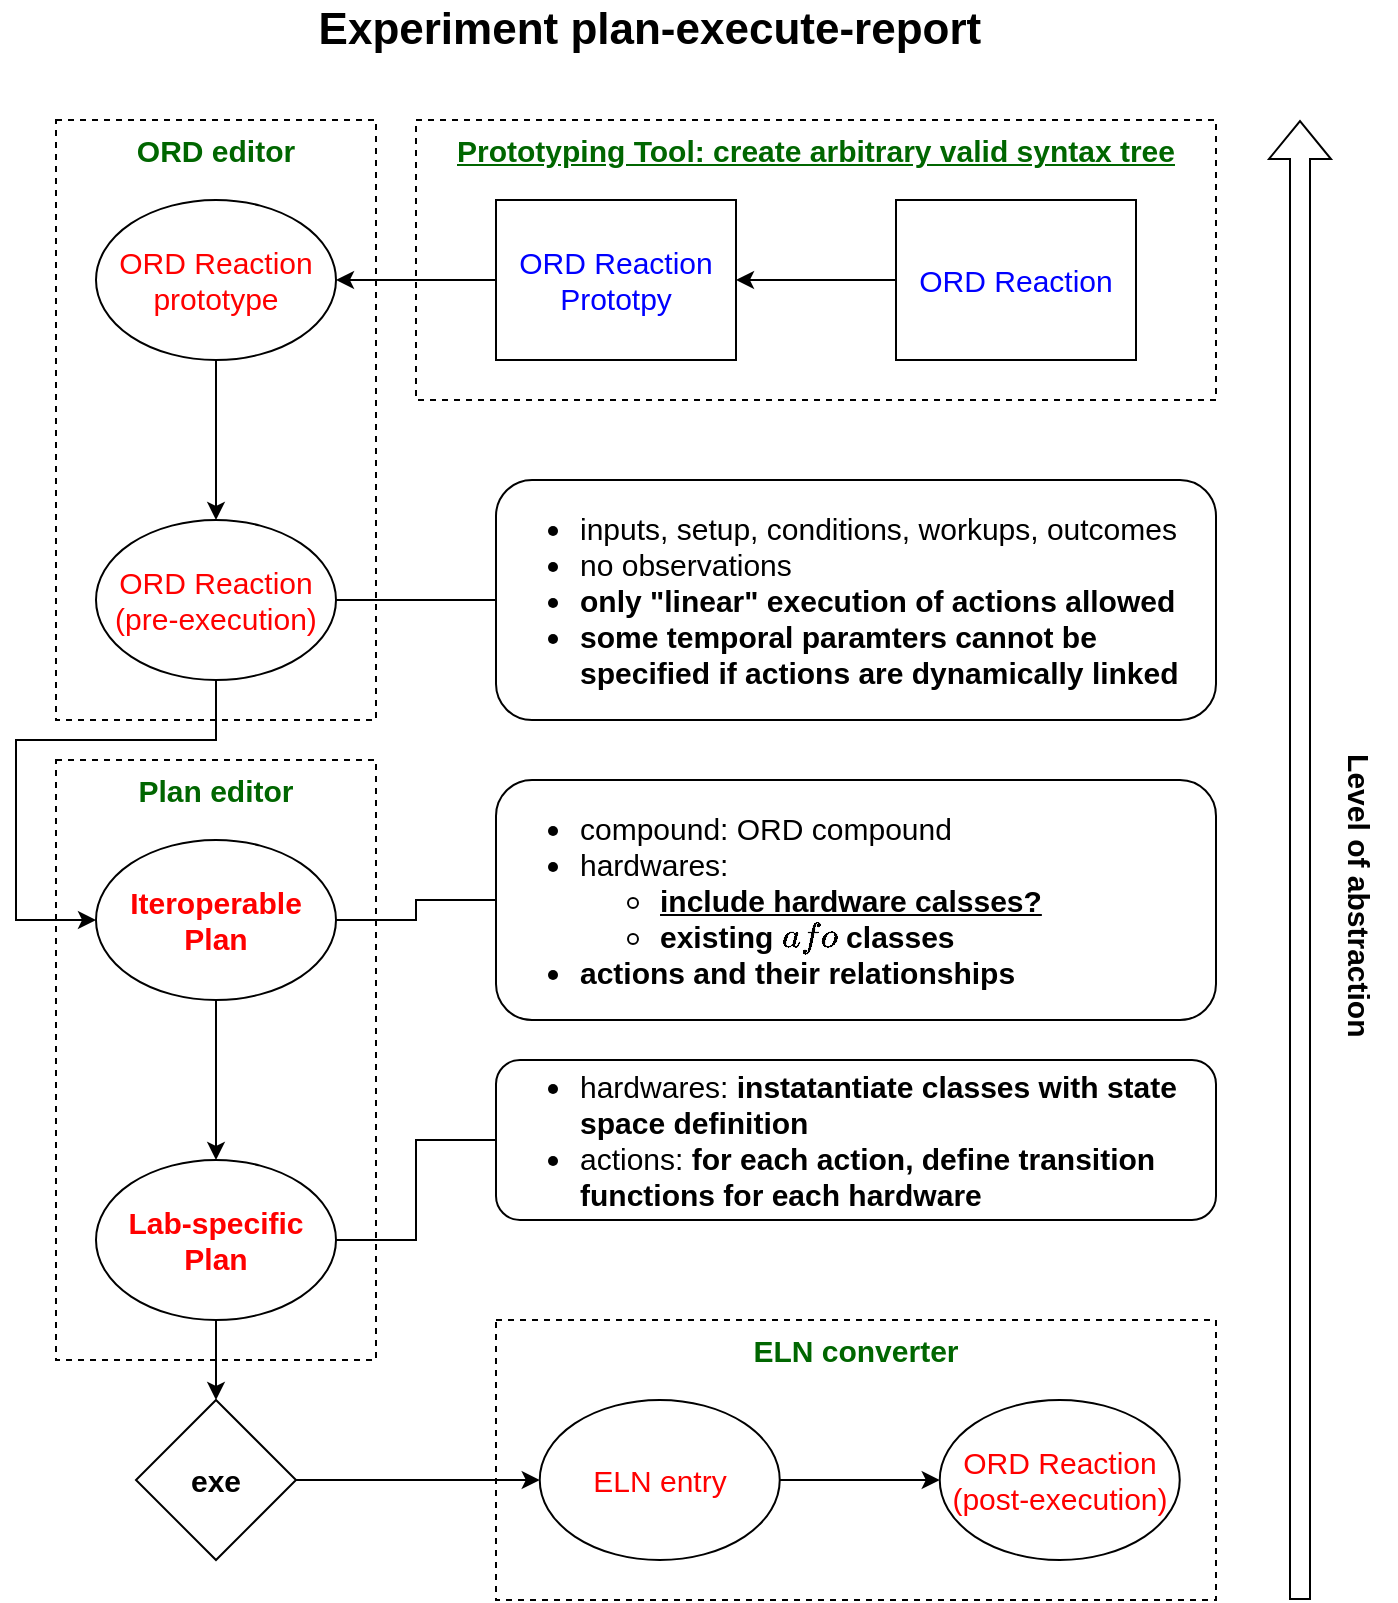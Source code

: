 <mxfile version="20.7.4" type="device"><diagram id="R2lEEEUBdFMjLlhIrx00" name="Page-1"><mxGraphModel dx="1035" dy="1677" grid="1" gridSize="10" guides="1" tooltips="1" connect="1" arrows="1" fold="1" page="1" pageScale="1" pageWidth="850" pageHeight="1100" math="0" shadow="0" extFonts="Permanent Marker^https://fonts.googleapis.com/css?family=Permanent+Marker"><root><mxCell id="0"/><mxCell id="1" parent="0"/><mxCell id="W5YQGAClrjK_yBKm_GN5-34" value="&lt;font color=&quot;#006600&quot;&gt;&lt;b&gt;ELN converter&lt;/b&gt;&lt;/font&gt;" style="rounded=0;whiteSpace=wrap;html=1;fontSize=15;fillColor=none;align=center;verticalAlign=top;dashed=1;movable=1;resizable=1;rotatable=1;deletable=1;editable=1;connectable=1;" vertex="1" parent="1"><mxGeometry x="400" y="320" width="360" height="140" as="geometry"/></mxCell><mxCell id="W5YQGAClrjK_yBKm_GN5-25" value="&lt;font color=&quot;#006600&quot;&gt;&lt;b&gt;Plan editor&lt;/b&gt;&lt;/font&gt;" style="rounded=0;whiteSpace=wrap;html=1;fontSize=15;fillColor=none;align=center;verticalAlign=top;dashed=1;movable=1;resizable=1;rotatable=1;deletable=1;editable=1;connectable=1;" vertex="1" parent="1"><mxGeometry x="180" y="40" width="160" height="300" as="geometry"/></mxCell><mxCell id="W5YQGAClrjK_yBKm_GN5-18" value="&lt;font color=&quot;#006600&quot;&gt;&lt;b&gt;ORD editor&lt;/b&gt;&lt;/font&gt;" style="rounded=0;whiteSpace=wrap;html=1;fontSize=15;fillColor=none;align=center;verticalAlign=top;dashed=1;movable=1;resizable=1;rotatable=1;deletable=1;editable=1;connectable=1;" vertex="1" parent="1"><mxGeometry x="180" y="-280" width="160" height="300" as="geometry"/></mxCell><mxCell id="GcqYQ7Vq4CJ1gvI9GZDQ-10" value="&lt;b&gt;&lt;font color=&quot;#006600&quot;&gt;&lt;u&gt;Prototyping Tool: create arbitrary valid syntax tree&lt;/u&gt;&lt;/font&gt;&lt;/b&gt;" style="rounded=0;whiteSpace=wrap;html=1;fontSize=15;fillColor=none;align=center;verticalAlign=top;dashed=1;movable=1;resizable=1;rotatable=1;deletable=1;editable=1;connectable=1;" parent="1" vertex="1"><mxGeometry x="360" y="-280" width="400" height="140" as="geometry"/></mxCell><mxCell id="W5YQGAClrjK_yBKm_GN5-17" style="edgeStyle=orthogonalEdgeStyle;rounded=0;orthogonalLoop=1;jettySize=auto;html=1;entryX=0.5;entryY=0;entryDx=0;entryDy=0;fontSize=15;fontColor=#006600;movable=1;resizable=1;rotatable=1;deletable=1;editable=1;connectable=1;" edge="1" parent="1" source="GcqYQ7Vq4CJ1gvI9GZDQ-46" target="W5YQGAClrjK_yBKm_GN5-16"><mxGeometry relative="1" as="geometry"/></mxCell><mxCell id="GcqYQ7Vq4CJ1gvI9GZDQ-46" value="ORD Reaction prototype" style="ellipse;whiteSpace=wrap;html=1;fontSize=15;fillColor=none;fontColor=#FF0000;movable=1;resizable=1;rotatable=1;deletable=1;editable=1;connectable=1;" parent="1" vertex="1"><mxGeometry x="200" y="-240" width="120" height="80" as="geometry"/></mxCell><mxCell id="F_qYtTR0qK4WMw-Xpqdm-1" value="&lt;font style=&quot;font-size: 22px;&quot;&gt;Experiment plan-execute-report&amp;nbsp;&lt;/font&gt;" style="text;html=1;strokeColor=none;fillColor=none;align=center;verticalAlign=middle;whiteSpace=wrap;rounded=0;fontStyle=1;fontSize=22;movable=1;resizable=1;rotatable=1;deletable=1;editable=1;connectable=1;" parent="1" vertex="1"><mxGeometry x="220" y="-340" width="520" height="30" as="geometry"/></mxCell><mxCell id="W5YQGAClrjK_yBKm_GN5-6" style="edgeStyle=orthogonalEdgeStyle;rounded=0;orthogonalLoop=1;jettySize=auto;html=1;fontSize=15;fontColor=#0000FF;movable=1;resizable=1;rotatable=1;deletable=1;editable=1;connectable=1;" edge="1" parent="1" source="W5YQGAClrjK_yBKm_GN5-5" target="GcqYQ7Vq4CJ1gvI9GZDQ-46"><mxGeometry relative="1" as="geometry"/></mxCell><mxCell id="W5YQGAClrjK_yBKm_GN5-5" value="ORD Reaction Prototpy" style="rounded=0;whiteSpace=wrap;html=1;fillColor=none;fontColor=#0000FF;fontSize=15;movable=1;resizable=1;rotatable=1;deletable=1;editable=1;connectable=1;" vertex="1" parent="1"><mxGeometry x="400" y="-240" width="120" height="80" as="geometry"/></mxCell><mxCell id="W5YQGAClrjK_yBKm_GN5-9" style="edgeStyle=orthogonalEdgeStyle;rounded=0;orthogonalLoop=1;jettySize=auto;html=1;entryX=1;entryY=0.5;entryDx=0;entryDy=0;fontSize=15;fontColor=#0000FF;movable=1;resizable=1;rotatable=1;deletable=1;editable=1;connectable=1;" edge="1" parent="1" source="W5YQGAClrjK_yBKm_GN5-7" target="W5YQGAClrjK_yBKm_GN5-5"><mxGeometry relative="1" as="geometry"/></mxCell><mxCell id="W5YQGAClrjK_yBKm_GN5-7" value="ORD Reaction" style="rounded=0;whiteSpace=wrap;html=1;fillColor=none;fontColor=#0000FF;fontSize=15;movable=1;resizable=1;rotatable=1;deletable=1;editable=1;connectable=1;" vertex="1" parent="1"><mxGeometry x="600" y="-240" width="120" height="80" as="geometry"/></mxCell><mxCell id="W5YQGAClrjK_yBKm_GN5-23" value="" style="edgeStyle=orthogonalEdgeStyle;rounded=0;orthogonalLoop=1;jettySize=auto;html=1;fontSize=15;fontColor=#000000;endArrow=none;endFill=0;movable=1;resizable=1;rotatable=1;deletable=1;editable=1;connectable=1;" edge="1" parent="1" source="W5YQGAClrjK_yBKm_GN5-16" target="W5YQGAClrjK_yBKm_GN5-22"><mxGeometry relative="1" as="geometry"><Array as="points"><mxPoint x="560" y="-40"/></Array></mxGeometry></mxCell><mxCell id="W5YQGAClrjK_yBKm_GN5-29" style="edgeStyle=orthogonalEdgeStyle;rounded=0;orthogonalLoop=1;jettySize=auto;html=1;entryX=0;entryY=0.5;entryDx=0;entryDy=0;fontSize=15;fontColor=#000000;endArrow=classic;endFill=1;exitX=0.5;exitY=1;exitDx=0;exitDy=0;movable=1;resizable=1;rotatable=1;deletable=1;editable=1;connectable=1;" edge="1" parent="1" source="W5YQGAClrjK_yBKm_GN5-16" target="W5YQGAClrjK_yBKm_GN5-24"><mxGeometry relative="1" as="geometry"><Array as="points"><mxPoint x="260" y="30"/><mxPoint x="160" y="30"/><mxPoint x="160" y="120"/></Array></mxGeometry></mxCell><mxCell id="W5YQGAClrjK_yBKm_GN5-16" value="ORD Reaction (pre-execution)" style="ellipse;whiteSpace=wrap;html=1;fontSize=15;fillColor=none;fontColor=#FF0000;movable=1;resizable=1;rotatable=1;deletable=1;editable=1;connectable=1;" vertex="1" parent="1"><mxGeometry x="200" y="-80" width="120" height="80" as="geometry"/></mxCell><mxCell id="W5YQGAClrjK_yBKm_GN5-22" value="&lt;font color=&quot;#000000&quot;&gt;&lt;ul&gt;&lt;li&gt;inputs, setup, conditions, workups, outcomes&lt;/li&gt;&lt;li&gt;no observations&lt;/li&gt;&lt;li&gt;&lt;b&gt;only &quot;linear&quot; execution of actions allowed&lt;/b&gt;&lt;/li&gt;&lt;li&gt;&lt;b&gt;some temporal paramters cannot be specified if actions are dynamically linked&lt;/b&gt;&lt;/li&gt;&lt;/ul&gt;&lt;/font&gt;" style="rounded=1;whiteSpace=wrap;html=1;fontSize=15;fontColor=#006600;fillColor=none;align=left;movable=1;resizable=1;rotatable=1;deletable=1;editable=1;connectable=1;" vertex="1" parent="1"><mxGeometry x="400" y="-100" width="360" height="120" as="geometry"/></mxCell><mxCell id="W5YQGAClrjK_yBKm_GN5-27" style="edgeStyle=orthogonalEdgeStyle;rounded=0;orthogonalLoop=1;jettySize=auto;html=1;entryX=0.5;entryY=0;entryDx=0;entryDy=0;fontSize=15;fontColor=#000000;endArrow=classic;endFill=1;movable=1;resizable=1;rotatable=1;deletable=1;editable=1;connectable=1;" edge="1" parent="1" source="W5YQGAClrjK_yBKm_GN5-24" target="W5YQGAClrjK_yBKm_GN5-26"><mxGeometry relative="1" as="geometry"/></mxCell><mxCell id="W5YQGAClrjK_yBKm_GN5-45" value="" style="edgeStyle=orthogonalEdgeStyle;rounded=0;orthogonalLoop=1;jettySize=auto;html=1;fontSize=15;fontColor=#000000;endArrow=none;endFill=0;movable=1;resizable=1;rotatable=1;deletable=1;editable=1;connectable=1;" edge="1" parent="1" source="W5YQGAClrjK_yBKm_GN5-24" target="W5YQGAClrjK_yBKm_GN5-44"><mxGeometry relative="1" as="geometry"/></mxCell><mxCell id="W5YQGAClrjK_yBKm_GN5-24" value="&lt;b&gt;Iteroperable&lt;br&gt;Plan&lt;/b&gt;" style="ellipse;whiteSpace=wrap;html=1;fontSize=15;fillColor=none;fontColor=#FF0000;movable=1;resizable=1;rotatable=1;deletable=1;editable=1;connectable=1;" vertex="1" parent="1"><mxGeometry x="200" y="80" width="120" height="80" as="geometry"/></mxCell><mxCell id="W5YQGAClrjK_yBKm_GN5-38" value="" style="edgeStyle=orthogonalEdgeStyle;rounded=0;orthogonalLoop=1;jettySize=auto;html=1;fontSize=15;fontColor=#000000;endArrow=classic;endFill=1;movable=1;resizable=1;rotatable=1;deletable=1;editable=1;connectable=1;" edge="1" parent="1" source="W5YQGAClrjK_yBKm_GN5-26" target="W5YQGAClrjK_yBKm_GN5-37"><mxGeometry relative="1" as="geometry"/></mxCell><mxCell id="W5YQGAClrjK_yBKm_GN5-47" style="edgeStyle=orthogonalEdgeStyle;rounded=0;orthogonalLoop=1;jettySize=auto;html=1;entryX=0;entryY=0.5;entryDx=0;entryDy=0;fontSize=15;fontColor=#000000;endArrow=none;endFill=0;movable=1;resizable=1;rotatable=1;deletable=1;editable=1;connectable=1;" edge="1" parent="1" source="W5YQGAClrjK_yBKm_GN5-26" target="W5YQGAClrjK_yBKm_GN5-46"><mxGeometry relative="1" as="geometry"/></mxCell><mxCell id="W5YQGAClrjK_yBKm_GN5-26" value="&lt;b&gt;Lab-specific&lt;br&gt;Plan&lt;/b&gt;" style="ellipse;whiteSpace=wrap;html=1;fontSize=15;fillColor=none;fontColor=#FF0000;movable=1;resizable=1;rotatable=1;deletable=1;editable=1;connectable=1;" vertex="1" parent="1"><mxGeometry x="200" y="240" width="120" height="80" as="geometry"/></mxCell><mxCell id="W5YQGAClrjK_yBKm_GN5-43" value="" style="edgeStyle=orthogonalEdgeStyle;rounded=0;orthogonalLoop=1;jettySize=auto;html=1;fontSize=15;fontColor=#000000;endArrow=classic;endFill=1;movable=1;resizable=1;rotatable=1;deletable=1;editable=1;connectable=1;" edge="1" parent="1" source="W5YQGAClrjK_yBKm_GN5-30" target="W5YQGAClrjK_yBKm_GN5-32"><mxGeometry relative="1" as="geometry"/></mxCell><mxCell id="W5YQGAClrjK_yBKm_GN5-30" value="ELN entry" style="ellipse;whiteSpace=wrap;html=1;fontSize=15;fillColor=none;fontColor=#FF0000;movable=1;resizable=1;rotatable=1;deletable=1;editable=1;connectable=1;" vertex="1" parent="1"><mxGeometry x="421.87" y="360" width="120" height="80" as="geometry"/></mxCell><mxCell id="W5YQGAClrjK_yBKm_GN5-32" value="ORD Reaction (post-execution)" style="ellipse;whiteSpace=wrap;html=1;fontSize=15;fillColor=none;fontColor=#FF0000;movable=1;resizable=1;rotatable=1;deletable=1;editable=1;connectable=1;" vertex="1" parent="1"><mxGeometry x="621.87" y="360" width="120" height="80" as="geometry"/></mxCell><mxCell id="W5YQGAClrjK_yBKm_GN5-41" value="" style="edgeStyle=orthogonalEdgeStyle;rounded=0;orthogonalLoop=1;jettySize=auto;html=1;fontSize=15;fontColor=#000000;endArrow=classic;endFill=1;movable=1;resizable=1;rotatable=1;deletable=1;editable=1;connectable=1;" edge="1" parent="1" source="W5YQGAClrjK_yBKm_GN5-37" target="W5YQGAClrjK_yBKm_GN5-30"><mxGeometry relative="1" as="geometry"/></mxCell><mxCell id="W5YQGAClrjK_yBKm_GN5-37" value="&lt;b&gt;exe&lt;/b&gt;" style="rhombus;whiteSpace=wrap;html=1;fontSize=15;fontColor=#000000;fillColor=none;movable=1;resizable=1;rotatable=1;deletable=1;editable=1;connectable=1;" vertex="1" parent="1"><mxGeometry x="220" y="360" width="80" height="80" as="geometry"/></mxCell><mxCell id="W5YQGAClrjK_yBKm_GN5-44" value="&lt;font color=&quot;#000000&quot;&gt;&lt;ul&gt;&lt;li&gt;compound: ORD compound&lt;/li&gt;&lt;li&gt;hardwares:&amp;nbsp;&lt;/li&gt;&lt;ul&gt;&lt;li&gt;&lt;b&gt;&lt;u&gt;include hardware calsses?&lt;/u&gt;&lt;/b&gt;&lt;/li&gt;&lt;li&gt;&lt;b&gt;existing `afo` classes&lt;/b&gt;&lt;/li&gt;&lt;/ul&gt;&lt;li&gt;&lt;b&gt;actions and their&lt;/b&gt;&lt;b style=&quot;background-color: initial;&quot;&gt;&amp;nbsp;relationships&lt;/b&gt;&lt;/li&gt;&lt;/ul&gt;&lt;/font&gt;" style="rounded=1;whiteSpace=wrap;html=1;fontSize=15;fontColor=#006600;fillColor=none;align=left;movable=1;resizable=1;rotatable=1;deletable=1;editable=1;connectable=1;" vertex="1" parent="1"><mxGeometry x="400" y="50" width="360" height="120" as="geometry"/></mxCell><mxCell id="W5YQGAClrjK_yBKm_GN5-46" value="&lt;font color=&quot;#000000&quot;&gt;&lt;ul&gt;&lt;li&gt;hardwares: &lt;b&gt;instatantiate classes with state space definition&lt;/b&gt;&lt;/li&gt;&lt;li&gt;actions:&lt;b&gt;&amp;nbsp;for each action, define transition functions for each hardware&lt;/b&gt;&lt;/li&gt;&lt;/ul&gt;&lt;/font&gt;" style="rounded=1;whiteSpace=wrap;html=1;fontSize=15;fontColor=#006600;fillColor=none;align=left;movable=1;resizable=1;rotatable=1;deletable=1;editable=1;connectable=1;" vertex="1" parent="1"><mxGeometry x="400" y="190" width="360" height="80" as="geometry"/></mxCell><mxCell id="W5YQGAClrjK_yBKm_GN5-48" value="" style="group;movable=1;resizable=1;rotatable=1;deletable=1;editable=1;connectable=1;" vertex="1" connectable="0" parent="1"><mxGeometry x="802" y="-280" width="47.903" height="740" as="geometry"/></mxCell><mxCell id="GcqYQ7Vq4CJ1gvI9GZDQ-1" value="" style="endArrow=classic;html=1;rounded=0;shape=flexArrow;fontColor=#000000;strokeColor=#000000;movable=1;resizable=1;rotatable=1;deletable=1;editable=1;connectable=1;" parent="W5YQGAClrjK_yBKm_GN5-48" edge="1"><mxGeometry width="50" height="50" relative="1" as="geometry"><mxPoint y="740" as="sourcePoint"/><mxPoint as="targetPoint"/></mxGeometry></mxCell><mxCell id="GcqYQ7Vq4CJ1gvI9GZDQ-3" value="Level of abstraction" style="text;html=1;strokeColor=none;fillColor=none;align=center;verticalAlign=middle;whiteSpace=wrap;rounded=0;rotation=90;fontStyle=1;fontSize=15;fontColor=#000000;movable=1;resizable=1;rotatable=1;deletable=1;editable=1;connectable=1;" parent="W5YQGAClrjK_yBKm_GN5-48" vertex="1"><mxGeometry x="-80.0" y="370" width="220.0" height="35.806" as="geometry"/></mxCell></root></mxGraphModel></diagram></mxfile>